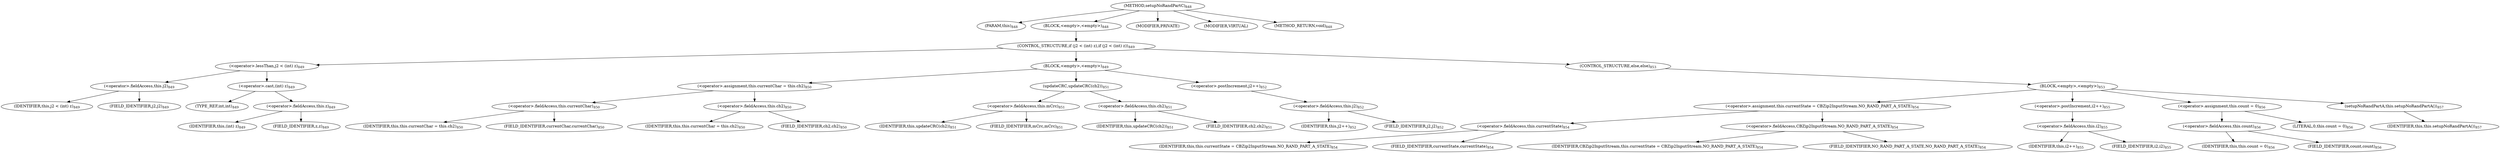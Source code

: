 digraph "setupNoRandPartC" {  
"2900" [label = <(METHOD,setupNoRandPartC)<SUB>848</SUB>> ]
"87" [label = <(PARAM,this)<SUB>848</SUB>> ]
"2901" [label = <(BLOCK,&lt;empty&gt;,&lt;empty&gt;)<SUB>848</SUB>> ]
"2902" [label = <(CONTROL_STRUCTURE,if (j2 &lt; (int) z),if (j2 &lt; (int) z))<SUB>849</SUB>> ]
"2903" [label = <(&lt;operator&gt;.lessThan,j2 &lt; (int) z)<SUB>849</SUB>> ]
"2904" [label = <(&lt;operator&gt;.fieldAccess,this.j2)<SUB>849</SUB>> ]
"2905" [label = <(IDENTIFIER,this,j2 &lt; (int) z)<SUB>849</SUB>> ]
"2906" [label = <(FIELD_IDENTIFIER,j2,j2)<SUB>849</SUB>> ]
"2907" [label = <(&lt;operator&gt;.cast,(int) z)<SUB>849</SUB>> ]
"2908" [label = <(TYPE_REF,int,int)<SUB>849</SUB>> ]
"2909" [label = <(&lt;operator&gt;.fieldAccess,this.z)<SUB>849</SUB>> ]
"2910" [label = <(IDENTIFIER,this,(int) z)<SUB>849</SUB>> ]
"2911" [label = <(FIELD_IDENTIFIER,z,z)<SUB>849</SUB>> ]
"2912" [label = <(BLOCK,&lt;empty&gt;,&lt;empty&gt;)<SUB>849</SUB>> ]
"2913" [label = <(&lt;operator&gt;.assignment,this.currentChar = this.ch2)<SUB>850</SUB>> ]
"2914" [label = <(&lt;operator&gt;.fieldAccess,this.currentChar)<SUB>850</SUB>> ]
"2915" [label = <(IDENTIFIER,this,this.currentChar = this.ch2)<SUB>850</SUB>> ]
"2916" [label = <(FIELD_IDENTIFIER,currentChar,currentChar)<SUB>850</SUB>> ]
"2917" [label = <(&lt;operator&gt;.fieldAccess,this.ch2)<SUB>850</SUB>> ]
"2918" [label = <(IDENTIFIER,this,this.currentChar = this.ch2)<SUB>850</SUB>> ]
"2919" [label = <(FIELD_IDENTIFIER,ch2,ch2)<SUB>850</SUB>> ]
"2920" [label = <(updateCRC,updateCRC(ch2))<SUB>851</SUB>> ]
"2921" [label = <(&lt;operator&gt;.fieldAccess,this.mCrc)<SUB>851</SUB>> ]
"2922" [label = <(IDENTIFIER,this,updateCRC(ch2))<SUB>851</SUB>> ]
"2923" [label = <(FIELD_IDENTIFIER,mCrc,mCrc)<SUB>851</SUB>> ]
"2924" [label = <(&lt;operator&gt;.fieldAccess,this.ch2)<SUB>851</SUB>> ]
"2925" [label = <(IDENTIFIER,this,updateCRC(ch2))<SUB>851</SUB>> ]
"2926" [label = <(FIELD_IDENTIFIER,ch2,ch2)<SUB>851</SUB>> ]
"2927" [label = <(&lt;operator&gt;.postIncrement,j2++)<SUB>852</SUB>> ]
"2928" [label = <(&lt;operator&gt;.fieldAccess,this.j2)<SUB>852</SUB>> ]
"2929" [label = <(IDENTIFIER,this,j2++)<SUB>852</SUB>> ]
"2930" [label = <(FIELD_IDENTIFIER,j2,j2)<SUB>852</SUB>> ]
"2931" [label = <(CONTROL_STRUCTURE,else,else)<SUB>853</SUB>> ]
"2932" [label = <(BLOCK,&lt;empty&gt;,&lt;empty&gt;)<SUB>853</SUB>> ]
"2933" [label = <(&lt;operator&gt;.assignment,this.currentState = CBZip2InputStream.NO_RAND_PART_A_STATE)<SUB>854</SUB>> ]
"2934" [label = <(&lt;operator&gt;.fieldAccess,this.currentState)<SUB>854</SUB>> ]
"2935" [label = <(IDENTIFIER,this,this.currentState = CBZip2InputStream.NO_RAND_PART_A_STATE)<SUB>854</SUB>> ]
"2936" [label = <(FIELD_IDENTIFIER,currentState,currentState)<SUB>854</SUB>> ]
"2937" [label = <(&lt;operator&gt;.fieldAccess,CBZip2InputStream.NO_RAND_PART_A_STATE)<SUB>854</SUB>> ]
"2938" [label = <(IDENTIFIER,CBZip2InputStream,this.currentState = CBZip2InputStream.NO_RAND_PART_A_STATE)<SUB>854</SUB>> ]
"2939" [label = <(FIELD_IDENTIFIER,NO_RAND_PART_A_STATE,NO_RAND_PART_A_STATE)<SUB>854</SUB>> ]
"2940" [label = <(&lt;operator&gt;.postIncrement,i2++)<SUB>855</SUB>> ]
"2941" [label = <(&lt;operator&gt;.fieldAccess,this.i2)<SUB>855</SUB>> ]
"2942" [label = <(IDENTIFIER,this,i2++)<SUB>855</SUB>> ]
"2943" [label = <(FIELD_IDENTIFIER,i2,i2)<SUB>855</SUB>> ]
"2944" [label = <(&lt;operator&gt;.assignment,this.count = 0)<SUB>856</SUB>> ]
"2945" [label = <(&lt;operator&gt;.fieldAccess,this.count)<SUB>856</SUB>> ]
"2946" [label = <(IDENTIFIER,this,this.count = 0)<SUB>856</SUB>> ]
"2947" [label = <(FIELD_IDENTIFIER,count,count)<SUB>856</SUB>> ]
"2948" [label = <(LITERAL,0,this.count = 0)<SUB>856</SUB>> ]
"2949" [label = <(setupNoRandPartA,this.setupNoRandPartA())<SUB>857</SUB>> ]
"86" [label = <(IDENTIFIER,this,this.setupNoRandPartA())<SUB>857</SUB>> ]
"2950" [label = <(MODIFIER,PRIVATE)> ]
"2951" [label = <(MODIFIER,VIRTUAL)> ]
"2952" [label = <(METHOD_RETURN,void)<SUB>848</SUB>> ]
  "2900" -> "87" 
  "2900" -> "2901" 
  "2900" -> "2950" 
  "2900" -> "2951" 
  "2900" -> "2952" 
  "2901" -> "2902" 
  "2902" -> "2903" 
  "2902" -> "2912" 
  "2902" -> "2931" 
  "2903" -> "2904" 
  "2903" -> "2907" 
  "2904" -> "2905" 
  "2904" -> "2906" 
  "2907" -> "2908" 
  "2907" -> "2909" 
  "2909" -> "2910" 
  "2909" -> "2911" 
  "2912" -> "2913" 
  "2912" -> "2920" 
  "2912" -> "2927" 
  "2913" -> "2914" 
  "2913" -> "2917" 
  "2914" -> "2915" 
  "2914" -> "2916" 
  "2917" -> "2918" 
  "2917" -> "2919" 
  "2920" -> "2921" 
  "2920" -> "2924" 
  "2921" -> "2922" 
  "2921" -> "2923" 
  "2924" -> "2925" 
  "2924" -> "2926" 
  "2927" -> "2928" 
  "2928" -> "2929" 
  "2928" -> "2930" 
  "2931" -> "2932" 
  "2932" -> "2933" 
  "2932" -> "2940" 
  "2932" -> "2944" 
  "2932" -> "2949" 
  "2933" -> "2934" 
  "2933" -> "2937" 
  "2934" -> "2935" 
  "2934" -> "2936" 
  "2937" -> "2938" 
  "2937" -> "2939" 
  "2940" -> "2941" 
  "2941" -> "2942" 
  "2941" -> "2943" 
  "2944" -> "2945" 
  "2944" -> "2948" 
  "2945" -> "2946" 
  "2945" -> "2947" 
  "2949" -> "86" 
}
